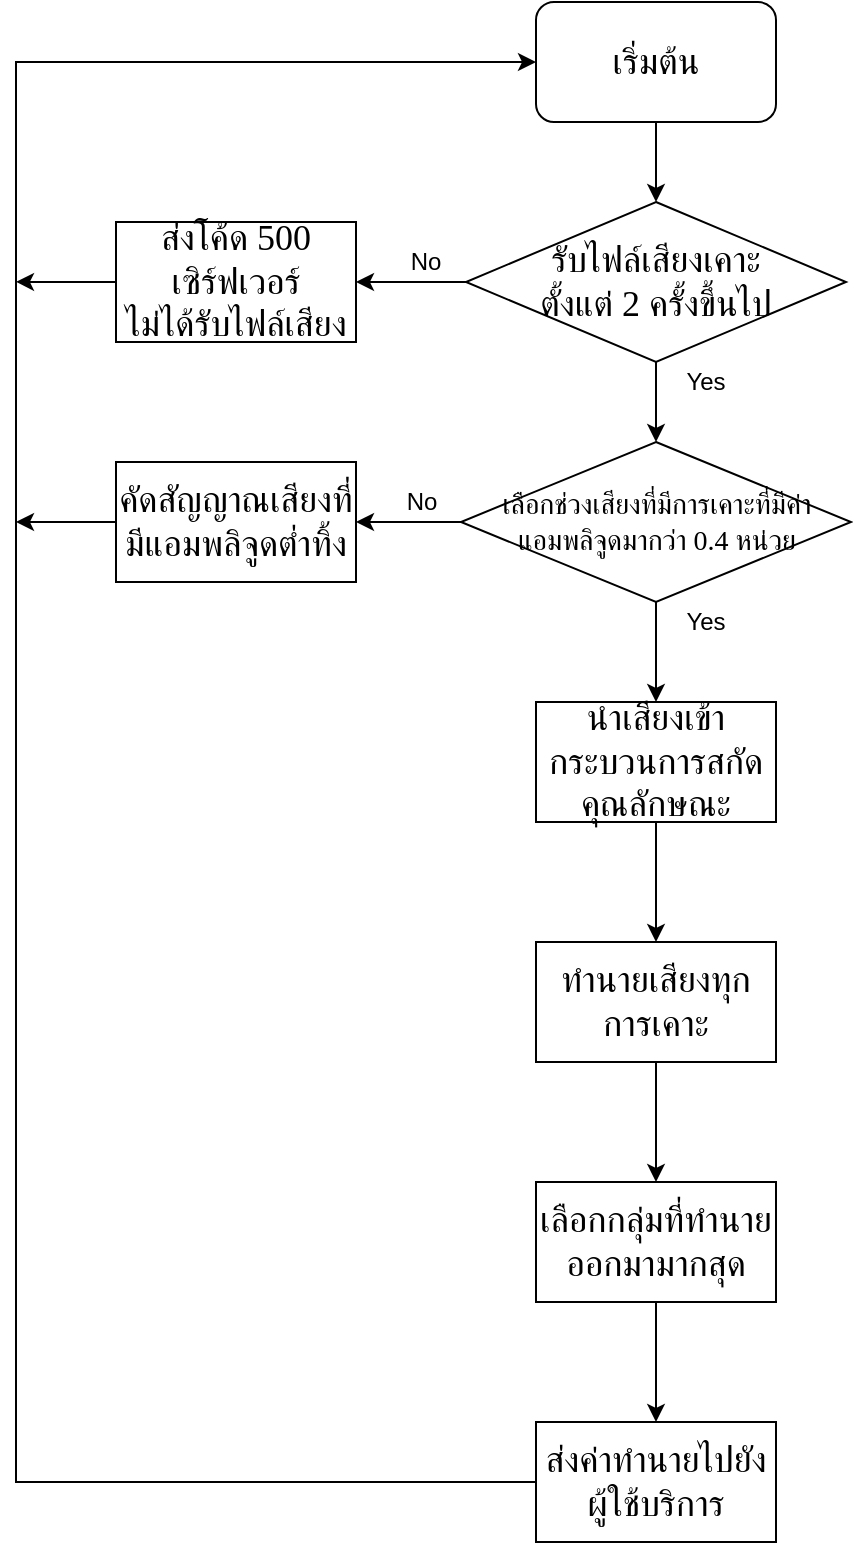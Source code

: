 <mxfile version="13.4.5" type="github">
  <diagram id="f5bukpE60ZQ82NX98g_h" name="Page-1">
    <mxGraphModel dx="1185" dy="662" grid="1" gridSize="10" guides="1" tooltips="1" connect="1" arrows="1" fold="1" page="1" pageScale="1" pageWidth="850" pageHeight="1100" math="0" shadow="0">
      <root>
        <mxCell id="0" />
        <mxCell id="1" parent="0" />
        <mxCell id="0CGstQvsAs-tv6y7JdVo-7" style="edgeStyle=orthogonalEdgeStyle;rounded=0;orthogonalLoop=1;jettySize=auto;html=1;entryX=0.5;entryY=0;entryDx=0;entryDy=0;" edge="1" parent="1" source="0CGstQvsAs-tv6y7JdVo-1" target="0CGstQvsAs-tv6y7JdVo-6">
          <mxGeometry relative="1" as="geometry" />
        </mxCell>
        <mxCell id="0CGstQvsAs-tv6y7JdVo-1" value="&lt;font face=&quot;TH Sarabun New&quot; style=&quot;font-size: 18px&quot;&gt;เริ่มต้น&lt;/font&gt;" style="rounded=1;whiteSpace=wrap;html=1;" vertex="1" parent="1">
          <mxGeometry x="476" y="130" width="120" height="60" as="geometry" />
        </mxCell>
        <mxCell id="0CGstQvsAs-tv6y7JdVo-10" style="edgeStyle=orthogonalEdgeStyle;rounded=0;orthogonalLoop=1;jettySize=auto;html=1;exitX=0;exitY=0.5;exitDx=0;exitDy=0;entryX=1;entryY=0.5;entryDx=0;entryDy=0;" edge="1" parent="1" source="0CGstQvsAs-tv6y7JdVo-6" target="0CGstQvsAs-tv6y7JdVo-9">
          <mxGeometry relative="1" as="geometry" />
        </mxCell>
        <mxCell id="0CGstQvsAs-tv6y7JdVo-14" style="edgeStyle=orthogonalEdgeStyle;rounded=0;orthogonalLoop=1;jettySize=auto;html=1;exitX=0.5;exitY=1;exitDx=0;exitDy=0;entryX=0.5;entryY=0;entryDx=0;entryDy=0;" edge="1" parent="1" source="0CGstQvsAs-tv6y7JdVo-6">
          <mxGeometry relative="1" as="geometry">
            <mxPoint x="536" y="350" as="targetPoint" />
          </mxGeometry>
        </mxCell>
        <mxCell id="0CGstQvsAs-tv6y7JdVo-6" value="&lt;font face=&quot;TH Sarabun New&quot; style=&quot;font-size: 18px&quot;&gt;รับไฟล์เสียงเคาะ&lt;br&gt;ตั้งแต่ 2 ครั้งขึ้นไป&lt;/font&gt;" style="rhombus;whiteSpace=wrap;html=1;" vertex="1" parent="1">
          <mxGeometry x="441" y="230" width="190" height="80" as="geometry" />
        </mxCell>
        <mxCell id="0CGstQvsAs-tv6y7JdVo-20" style="edgeStyle=orthogonalEdgeStyle;rounded=0;orthogonalLoop=1;jettySize=auto;html=1;exitX=0;exitY=0.5;exitDx=0;exitDy=0;" edge="1" parent="1" source="0CGstQvsAs-tv6y7JdVo-9">
          <mxGeometry relative="1" as="geometry">
            <mxPoint x="216" y="269.931" as="targetPoint" />
          </mxGeometry>
        </mxCell>
        <mxCell id="0CGstQvsAs-tv6y7JdVo-9" value="&lt;font face=&quot;TH Sarabun New&quot; style=&quot;font-size: 18px&quot;&gt;ส่งโค้ด 500 เซิร์ฟเวอร์&lt;br&gt;ไม่ได้รับไฟล์เสียง&lt;/font&gt;" style="rounded=0;whiteSpace=wrap;html=1;" vertex="1" parent="1">
          <mxGeometry x="266" y="240" width="120" height="60" as="geometry" />
        </mxCell>
        <mxCell id="0CGstQvsAs-tv6y7JdVo-12" value="No" style="text;html=1;strokeColor=none;fillColor=none;align=center;verticalAlign=middle;whiteSpace=wrap;rounded=0;" vertex="1" parent="1">
          <mxGeometry x="401" y="250" width="40" height="20" as="geometry" />
        </mxCell>
        <mxCell id="0CGstQvsAs-tv6y7JdVo-24" style="edgeStyle=orthogonalEdgeStyle;rounded=0;orthogonalLoop=1;jettySize=auto;html=1;exitX=0.5;exitY=1;exitDx=0;exitDy=0;entryX=0.5;entryY=0;entryDx=0;entryDy=0;" edge="1" parent="1" source="0CGstQvsAs-tv6y7JdVo-15" target="0CGstQvsAs-tv6y7JdVo-23">
          <mxGeometry relative="1" as="geometry" />
        </mxCell>
        <mxCell id="0CGstQvsAs-tv6y7JdVo-15" value="&lt;font face=&quot;TH Sarabun New&quot; style=&quot;font-size: 18px&quot;&gt;นำเสียงเข้ากระบวนการสกัดคุณลักษณะ&lt;/font&gt;" style="rounded=0;whiteSpace=wrap;html=1;" vertex="1" parent="1">
          <mxGeometry x="476" y="480" width="120" height="60" as="geometry" />
        </mxCell>
        <mxCell id="0CGstQvsAs-tv6y7JdVo-18" style="edgeStyle=orthogonalEdgeStyle;rounded=0;orthogonalLoop=1;jettySize=auto;html=1;exitX=0;exitY=0.5;exitDx=0;exitDy=0;entryX=1;entryY=0.5;entryDx=0;entryDy=0;" edge="1" parent="1" source="0CGstQvsAs-tv6y7JdVo-16" target="0CGstQvsAs-tv6y7JdVo-17">
          <mxGeometry relative="1" as="geometry" />
        </mxCell>
        <mxCell id="0CGstQvsAs-tv6y7JdVo-22" style="edgeStyle=orthogonalEdgeStyle;rounded=0;orthogonalLoop=1;jettySize=auto;html=1;entryX=0.5;entryY=0;entryDx=0;entryDy=0;" edge="1" parent="1" source="0CGstQvsAs-tv6y7JdVo-16" target="0CGstQvsAs-tv6y7JdVo-15">
          <mxGeometry relative="1" as="geometry" />
        </mxCell>
        <mxCell id="0CGstQvsAs-tv6y7JdVo-16" value="&lt;span style=&quot;font-size: 14px&quot;&gt;&lt;font face=&quot;TH Sarabun New&quot; style=&quot;font-size: 14px&quot;&gt;เลือกช่วงเสียงที่มีการเคาะที่มีค่า&lt;br&gt;แอมพลิจูดมากว่า 0.4 หน่วย&lt;/font&gt;&lt;/span&gt;" style="rhombus;whiteSpace=wrap;html=1;" vertex="1" parent="1">
          <mxGeometry x="438.5" y="350" width="195" height="80" as="geometry" />
        </mxCell>
        <mxCell id="0CGstQvsAs-tv6y7JdVo-33" style="edgeStyle=orthogonalEdgeStyle;rounded=0;orthogonalLoop=1;jettySize=auto;html=1;exitX=0;exitY=0.5;exitDx=0;exitDy=0;" edge="1" parent="1" source="0CGstQvsAs-tv6y7JdVo-17">
          <mxGeometry relative="1" as="geometry">
            <mxPoint x="216" y="390" as="targetPoint" />
          </mxGeometry>
        </mxCell>
        <mxCell id="0CGstQvsAs-tv6y7JdVo-17" value="&lt;font face=&quot;TH Sarabun New&quot; style=&quot;font-size: 18px&quot;&gt;คัดสัญญาณเสียงที่มีแอมพลิจูดต่ำทิ้ง&lt;/font&gt;" style="rounded=0;whiteSpace=wrap;html=1;" vertex="1" parent="1">
          <mxGeometry x="266" y="360" width="120" height="60" as="geometry" />
        </mxCell>
        <mxCell id="0CGstQvsAs-tv6y7JdVo-21" value="No" style="text;html=1;strokeColor=none;fillColor=none;align=center;verticalAlign=middle;whiteSpace=wrap;rounded=0;" vertex="1" parent="1">
          <mxGeometry x="398.5" y="370" width="40" height="20" as="geometry" />
        </mxCell>
        <mxCell id="0CGstQvsAs-tv6y7JdVo-26" style="edgeStyle=orthogonalEdgeStyle;rounded=0;orthogonalLoop=1;jettySize=auto;html=1;exitX=0.5;exitY=1;exitDx=0;exitDy=0;entryX=0.5;entryY=0;entryDx=0;entryDy=0;" edge="1" parent="1" source="0CGstQvsAs-tv6y7JdVo-23" target="0CGstQvsAs-tv6y7JdVo-25">
          <mxGeometry relative="1" as="geometry" />
        </mxCell>
        <mxCell id="0CGstQvsAs-tv6y7JdVo-23" value="&lt;font face=&quot;TH Sarabun New&quot; style=&quot;font-size: 18px&quot;&gt;ทำนายเสียงทุกการเคาะ&lt;/font&gt;" style="rounded=0;whiteSpace=wrap;html=1;" vertex="1" parent="1">
          <mxGeometry x="476" y="600" width="120" height="60" as="geometry" />
        </mxCell>
        <mxCell id="0CGstQvsAs-tv6y7JdVo-28" style="edgeStyle=orthogonalEdgeStyle;rounded=0;orthogonalLoop=1;jettySize=auto;html=1;entryX=0.5;entryY=0;entryDx=0;entryDy=0;" edge="1" parent="1" source="0CGstQvsAs-tv6y7JdVo-25" target="0CGstQvsAs-tv6y7JdVo-27">
          <mxGeometry relative="1" as="geometry" />
        </mxCell>
        <mxCell id="0CGstQvsAs-tv6y7JdVo-25" value="&lt;font face=&quot;TH Sarabun New&quot; style=&quot;font-size: 18px&quot;&gt;เลือกกลุ่มที่ทำนายออกมามากสุด&lt;/font&gt;" style="rounded=0;whiteSpace=wrap;html=1;" vertex="1" parent="1">
          <mxGeometry x="476" y="720" width="120" height="60" as="geometry" />
        </mxCell>
        <mxCell id="0CGstQvsAs-tv6y7JdVo-32" style="edgeStyle=orthogonalEdgeStyle;rounded=0;orthogonalLoop=1;jettySize=auto;html=1;exitX=0;exitY=0.5;exitDx=0;exitDy=0;entryX=0;entryY=0.5;entryDx=0;entryDy=0;" edge="1" parent="1" source="0CGstQvsAs-tv6y7JdVo-27" target="0CGstQvsAs-tv6y7JdVo-1">
          <mxGeometry relative="1" as="geometry">
            <Array as="points">
              <mxPoint x="216" y="870" />
              <mxPoint x="216" y="160" />
            </Array>
          </mxGeometry>
        </mxCell>
        <mxCell id="0CGstQvsAs-tv6y7JdVo-27" value="&lt;font face=&quot;TH Sarabun New&quot; style=&quot;font-size: 18px&quot;&gt;ส่งค่าทำนายไปยังผู้ใช้บริการ&lt;/font&gt;" style="rounded=0;whiteSpace=wrap;html=1;" vertex="1" parent="1">
          <mxGeometry x="476" y="840" width="120" height="60" as="geometry" />
        </mxCell>
        <mxCell id="0CGstQvsAs-tv6y7JdVo-30" value="Yes" style="text;html=1;strokeColor=none;fillColor=none;align=center;verticalAlign=middle;whiteSpace=wrap;rounded=0;" vertex="1" parent="1">
          <mxGeometry x="541" y="310" width="40" height="20" as="geometry" />
        </mxCell>
        <mxCell id="0CGstQvsAs-tv6y7JdVo-31" value="Yes" style="text;html=1;strokeColor=none;fillColor=none;align=center;verticalAlign=middle;whiteSpace=wrap;rounded=0;" vertex="1" parent="1">
          <mxGeometry x="541" y="430" width="40" height="20" as="geometry" />
        </mxCell>
      </root>
    </mxGraphModel>
  </diagram>
</mxfile>
